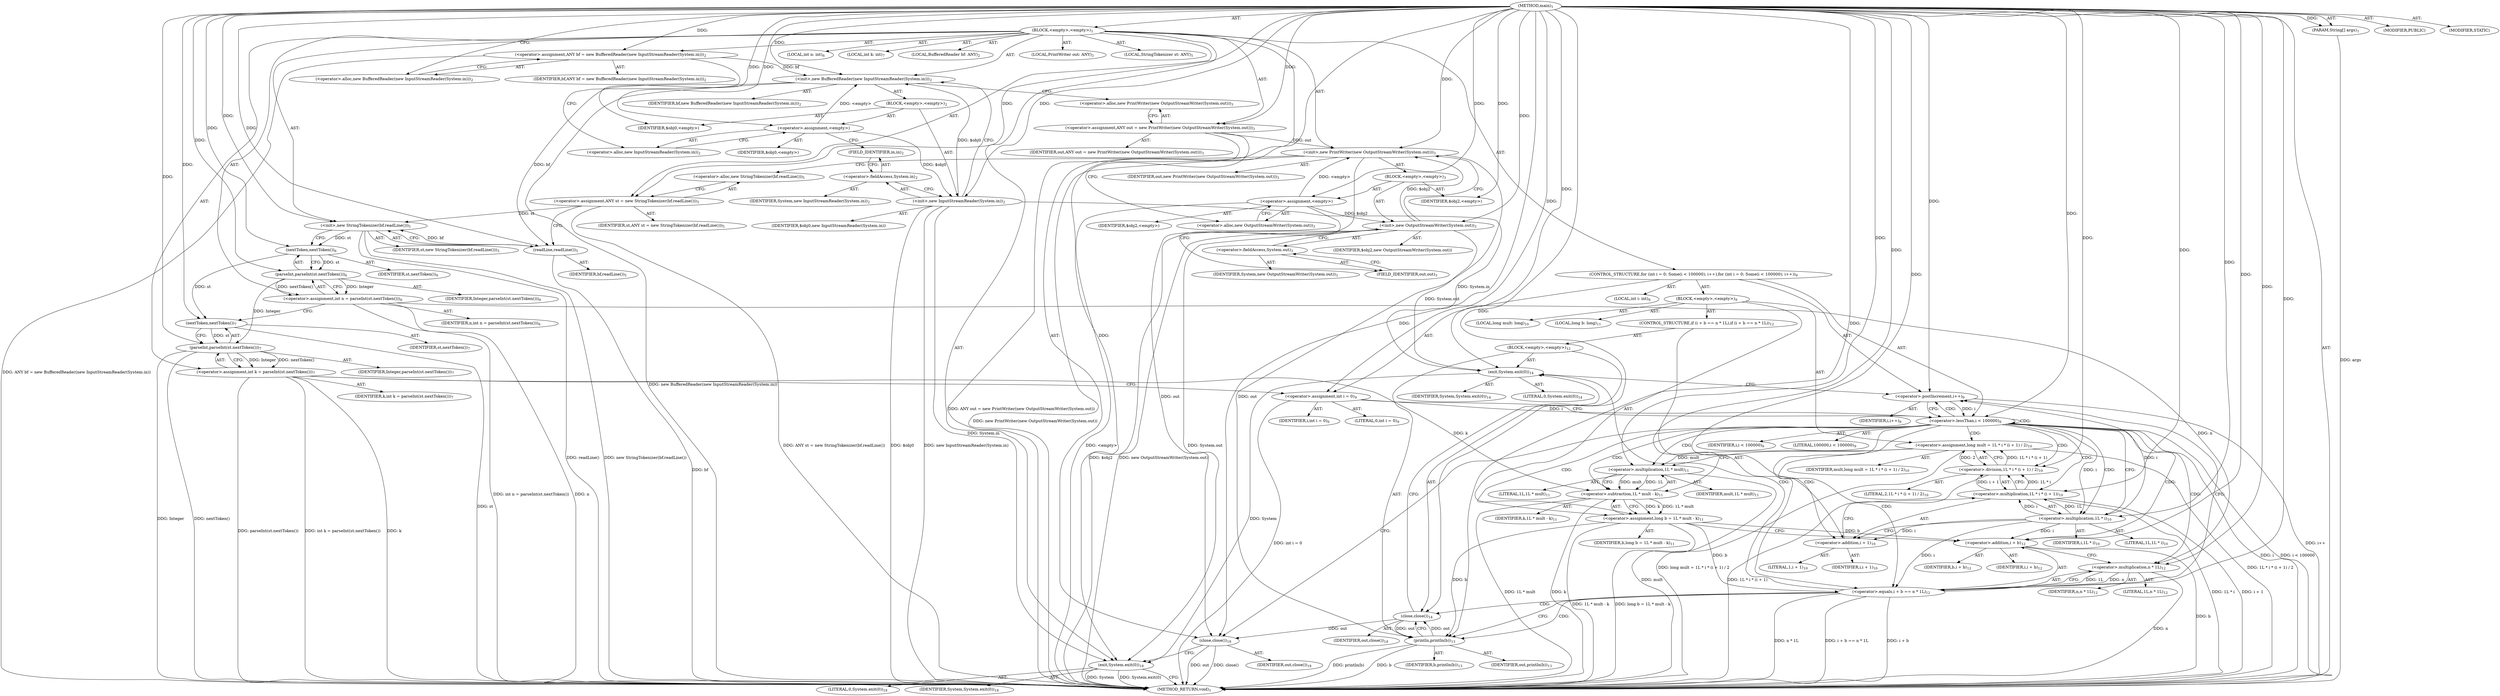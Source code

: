 digraph "main" {  
"23" [label = <(METHOD,main)<SUB>1</SUB>> ]
"24" [label = <(PARAM,String[] args)<SUB>1</SUB>> ]
"25" [label = <(BLOCK,&lt;empty&gt;,&lt;empty&gt;)<SUB>1</SUB>> ]
"4" [label = <(LOCAL,BufferedReader bf: ANY)<SUB>2</SUB>> ]
"26" [label = <(&lt;operator&gt;.assignment,ANY bf = new BufferedReader(new InputStreamReader(System.in)))<SUB>2</SUB>> ]
"27" [label = <(IDENTIFIER,bf,ANY bf = new BufferedReader(new InputStreamReader(System.in)))<SUB>2</SUB>> ]
"28" [label = <(&lt;operator&gt;.alloc,new BufferedReader(new InputStreamReader(System.in)))<SUB>2</SUB>> ]
"29" [label = <(&lt;init&gt;,new BufferedReader(new InputStreamReader(System.in)))<SUB>2</SUB>> ]
"3" [label = <(IDENTIFIER,bf,new BufferedReader(new InputStreamReader(System.in)))<SUB>2</SUB>> ]
"30" [label = <(BLOCK,&lt;empty&gt;,&lt;empty&gt;)<SUB>2</SUB>> ]
"31" [label = <(&lt;operator&gt;.assignment,&lt;empty&gt;)> ]
"32" [label = <(IDENTIFIER,$obj0,&lt;empty&gt;)> ]
"33" [label = <(&lt;operator&gt;.alloc,new InputStreamReader(System.in))<SUB>2</SUB>> ]
"34" [label = <(&lt;init&gt;,new InputStreamReader(System.in))<SUB>2</SUB>> ]
"35" [label = <(IDENTIFIER,$obj0,new InputStreamReader(System.in))> ]
"36" [label = <(&lt;operator&gt;.fieldAccess,System.in)<SUB>2</SUB>> ]
"37" [label = <(IDENTIFIER,System,new InputStreamReader(System.in))<SUB>2</SUB>> ]
"38" [label = <(FIELD_IDENTIFIER,in,in)<SUB>2</SUB>> ]
"39" [label = <(IDENTIFIER,$obj0,&lt;empty&gt;)> ]
"6" [label = <(LOCAL,PrintWriter out: ANY)<SUB>3</SUB>> ]
"40" [label = <(&lt;operator&gt;.assignment,ANY out = new PrintWriter(new OutputStreamWriter(System.out)))<SUB>3</SUB>> ]
"41" [label = <(IDENTIFIER,out,ANY out = new PrintWriter(new OutputStreamWriter(System.out)))<SUB>3</SUB>> ]
"42" [label = <(&lt;operator&gt;.alloc,new PrintWriter(new OutputStreamWriter(System.out)))<SUB>3</SUB>> ]
"43" [label = <(&lt;init&gt;,new PrintWriter(new OutputStreamWriter(System.out)))<SUB>3</SUB>> ]
"5" [label = <(IDENTIFIER,out,new PrintWriter(new OutputStreamWriter(System.out)))<SUB>3</SUB>> ]
"44" [label = <(BLOCK,&lt;empty&gt;,&lt;empty&gt;)<SUB>3</SUB>> ]
"45" [label = <(&lt;operator&gt;.assignment,&lt;empty&gt;)> ]
"46" [label = <(IDENTIFIER,$obj2,&lt;empty&gt;)> ]
"47" [label = <(&lt;operator&gt;.alloc,new OutputStreamWriter(System.out))<SUB>3</SUB>> ]
"48" [label = <(&lt;init&gt;,new OutputStreamWriter(System.out))<SUB>3</SUB>> ]
"49" [label = <(IDENTIFIER,$obj2,new OutputStreamWriter(System.out))> ]
"50" [label = <(&lt;operator&gt;.fieldAccess,System.out)<SUB>3</SUB>> ]
"51" [label = <(IDENTIFIER,System,new OutputStreamWriter(System.out))<SUB>3</SUB>> ]
"52" [label = <(FIELD_IDENTIFIER,out,out)<SUB>3</SUB>> ]
"53" [label = <(IDENTIFIER,$obj2,&lt;empty&gt;)> ]
"8" [label = <(LOCAL,StringTokenizer st: ANY)<SUB>5</SUB>> ]
"54" [label = <(&lt;operator&gt;.assignment,ANY st = new StringTokenizer(bf.readLine()))<SUB>5</SUB>> ]
"55" [label = <(IDENTIFIER,st,ANY st = new StringTokenizer(bf.readLine()))<SUB>5</SUB>> ]
"56" [label = <(&lt;operator&gt;.alloc,new StringTokenizer(bf.readLine()))<SUB>5</SUB>> ]
"57" [label = <(&lt;init&gt;,new StringTokenizer(bf.readLine()))<SUB>5</SUB>> ]
"7" [label = <(IDENTIFIER,st,new StringTokenizer(bf.readLine()))<SUB>5</SUB>> ]
"58" [label = <(readLine,readLine())<SUB>5</SUB>> ]
"59" [label = <(IDENTIFIER,bf,readLine())<SUB>5</SUB>> ]
"60" [label = <(LOCAL,int n: int)<SUB>6</SUB>> ]
"61" [label = <(&lt;operator&gt;.assignment,int n = parseInt(st.nextToken()))<SUB>6</SUB>> ]
"62" [label = <(IDENTIFIER,n,int n = parseInt(st.nextToken()))<SUB>6</SUB>> ]
"63" [label = <(parseInt,parseInt(st.nextToken()))<SUB>6</SUB>> ]
"64" [label = <(IDENTIFIER,Integer,parseInt(st.nextToken()))<SUB>6</SUB>> ]
"65" [label = <(nextToken,nextToken())<SUB>6</SUB>> ]
"66" [label = <(IDENTIFIER,st,nextToken())<SUB>6</SUB>> ]
"67" [label = <(LOCAL,int k: int)<SUB>7</SUB>> ]
"68" [label = <(&lt;operator&gt;.assignment,int k = parseInt(st.nextToken()))<SUB>7</SUB>> ]
"69" [label = <(IDENTIFIER,k,int k = parseInt(st.nextToken()))<SUB>7</SUB>> ]
"70" [label = <(parseInt,parseInt(st.nextToken()))<SUB>7</SUB>> ]
"71" [label = <(IDENTIFIER,Integer,parseInt(st.nextToken()))<SUB>7</SUB>> ]
"72" [label = <(nextToken,nextToken())<SUB>7</SUB>> ]
"73" [label = <(IDENTIFIER,st,nextToken())<SUB>7</SUB>> ]
"74" [label = <(CONTROL_STRUCTURE,for (int i = 0; Some(i &lt; 100000); i++),for (int i = 0; Some(i &lt; 100000); i++))<SUB>9</SUB>> ]
"75" [label = <(LOCAL,int i: int)<SUB>9</SUB>> ]
"76" [label = <(&lt;operator&gt;.assignment,int i = 0)<SUB>9</SUB>> ]
"77" [label = <(IDENTIFIER,i,int i = 0)<SUB>9</SUB>> ]
"78" [label = <(LITERAL,0,int i = 0)<SUB>9</SUB>> ]
"79" [label = <(&lt;operator&gt;.lessThan,i &lt; 100000)<SUB>9</SUB>> ]
"80" [label = <(IDENTIFIER,i,i &lt; 100000)<SUB>9</SUB>> ]
"81" [label = <(LITERAL,100000,i &lt; 100000)<SUB>9</SUB>> ]
"82" [label = <(&lt;operator&gt;.postIncrement,i++)<SUB>9</SUB>> ]
"83" [label = <(IDENTIFIER,i,i++)<SUB>9</SUB>> ]
"84" [label = <(BLOCK,&lt;empty&gt;,&lt;empty&gt;)<SUB>9</SUB>> ]
"85" [label = <(LOCAL,long mult: long)<SUB>10</SUB>> ]
"86" [label = <(&lt;operator&gt;.assignment,long mult = 1L * i * (i + 1) / 2)<SUB>10</SUB>> ]
"87" [label = <(IDENTIFIER,mult,long mult = 1L * i * (i + 1) / 2)<SUB>10</SUB>> ]
"88" [label = <(&lt;operator&gt;.division,1L * i * (i + 1) / 2)<SUB>10</SUB>> ]
"89" [label = <(&lt;operator&gt;.multiplication,1L * i * (i + 1))<SUB>10</SUB>> ]
"90" [label = <(&lt;operator&gt;.multiplication,1L * i)<SUB>10</SUB>> ]
"91" [label = <(LITERAL,1L,1L * i)<SUB>10</SUB>> ]
"92" [label = <(IDENTIFIER,i,1L * i)<SUB>10</SUB>> ]
"93" [label = <(&lt;operator&gt;.addition,i + 1)<SUB>10</SUB>> ]
"94" [label = <(IDENTIFIER,i,i + 1)<SUB>10</SUB>> ]
"95" [label = <(LITERAL,1,i + 1)<SUB>10</SUB>> ]
"96" [label = <(LITERAL,2,1L * i * (i + 1) / 2)<SUB>10</SUB>> ]
"97" [label = <(LOCAL,long b: long)<SUB>11</SUB>> ]
"98" [label = <(&lt;operator&gt;.assignment,long b = 1L * mult - k)<SUB>11</SUB>> ]
"99" [label = <(IDENTIFIER,b,long b = 1L * mult - k)<SUB>11</SUB>> ]
"100" [label = <(&lt;operator&gt;.subtraction,1L * mult - k)<SUB>11</SUB>> ]
"101" [label = <(&lt;operator&gt;.multiplication,1L * mult)<SUB>11</SUB>> ]
"102" [label = <(LITERAL,1L,1L * mult)<SUB>11</SUB>> ]
"103" [label = <(IDENTIFIER,mult,1L * mult)<SUB>11</SUB>> ]
"104" [label = <(IDENTIFIER,k,1L * mult - k)<SUB>11</SUB>> ]
"105" [label = <(CONTROL_STRUCTURE,if (i + b == n * 1L),if (i + b == n * 1L))<SUB>12</SUB>> ]
"106" [label = <(&lt;operator&gt;.equals,i + b == n * 1L)<SUB>12</SUB>> ]
"107" [label = <(&lt;operator&gt;.addition,i + b)<SUB>12</SUB>> ]
"108" [label = <(IDENTIFIER,i,i + b)<SUB>12</SUB>> ]
"109" [label = <(IDENTIFIER,b,i + b)<SUB>12</SUB>> ]
"110" [label = <(&lt;operator&gt;.multiplication,n * 1L)<SUB>12</SUB>> ]
"111" [label = <(IDENTIFIER,n,n * 1L)<SUB>12</SUB>> ]
"112" [label = <(LITERAL,1L,n * 1L)<SUB>12</SUB>> ]
"113" [label = <(BLOCK,&lt;empty&gt;,&lt;empty&gt;)<SUB>12</SUB>> ]
"114" [label = <(println,println(b))<SUB>13</SUB>> ]
"115" [label = <(IDENTIFIER,out,println(b))<SUB>13</SUB>> ]
"116" [label = <(IDENTIFIER,b,println(b))<SUB>13</SUB>> ]
"117" [label = <(close,close())<SUB>14</SUB>> ]
"118" [label = <(IDENTIFIER,out,close())<SUB>14</SUB>> ]
"119" [label = <(exit,System.exit(0))<SUB>14</SUB>> ]
"120" [label = <(IDENTIFIER,System,System.exit(0))<SUB>14</SUB>> ]
"121" [label = <(LITERAL,0,System.exit(0))<SUB>14</SUB>> ]
"122" [label = <(close,close())<SUB>18</SUB>> ]
"123" [label = <(IDENTIFIER,out,close())<SUB>18</SUB>> ]
"124" [label = <(exit,System.exit(0))<SUB>18</SUB>> ]
"125" [label = <(IDENTIFIER,System,System.exit(0))<SUB>18</SUB>> ]
"126" [label = <(LITERAL,0,System.exit(0))<SUB>18</SUB>> ]
"127" [label = <(MODIFIER,PUBLIC)> ]
"128" [label = <(MODIFIER,STATIC)> ]
"129" [label = <(METHOD_RETURN,void)<SUB>1</SUB>> ]
  "23" -> "24"  [ label = "AST: "] 
  "23" -> "25"  [ label = "AST: "] 
  "23" -> "127"  [ label = "AST: "] 
  "23" -> "128"  [ label = "AST: "] 
  "23" -> "129"  [ label = "AST: "] 
  "25" -> "4"  [ label = "AST: "] 
  "25" -> "26"  [ label = "AST: "] 
  "25" -> "29"  [ label = "AST: "] 
  "25" -> "6"  [ label = "AST: "] 
  "25" -> "40"  [ label = "AST: "] 
  "25" -> "43"  [ label = "AST: "] 
  "25" -> "8"  [ label = "AST: "] 
  "25" -> "54"  [ label = "AST: "] 
  "25" -> "57"  [ label = "AST: "] 
  "25" -> "60"  [ label = "AST: "] 
  "25" -> "61"  [ label = "AST: "] 
  "25" -> "67"  [ label = "AST: "] 
  "25" -> "68"  [ label = "AST: "] 
  "25" -> "74"  [ label = "AST: "] 
  "25" -> "122"  [ label = "AST: "] 
  "25" -> "124"  [ label = "AST: "] 
  "26" -> "27"  [ label = "AST: "] 
  "26" -> "28"  [ label = "AST: "] 
  "29" -> "3"  [ label = "AST: "] 
  "29" -> "30"  [ label = "AST: "] 
  "30" -> "31"  [ label = "AST: "] 
  "30" -> "34"  [ label = "AST: "] 
  "30" -> "39"  [ label = "AST: "] 
  "31" -> "32"  [ label = "AST: "] 
  "31" -> "33"  [ label = "AST: "] 
  "34" -> "35"  [ label = "AST: "] 
  "34" -> "36"  [ label = "AST: "] 
  "36" -> "37"  [ label = "AST: "] 
  "36" -> "38"  [ label = "AST: "] 
  "40" -> "41"  [ label = "AST: "] 
  "40" -> "42"  [ label = "AST: "] 
  "43" -> "5"  [ label = "AST: "] 
  "43" -> "44"  [ label = "AST: "] 
  "44" -> "45"  [ label = "AST: "] 
  "44" -> "48"  [ label = "AST: "] 
  "44" -> "53"  [ label = "AST: "] 
  "45" -> "46"  [ label = "AST: "] 
  "45" -> "47"  [ label = "AST: "] 
  "48" -> "49"  [ label = "AST: "] 
  "48" -> "50"  [ label = "AST: "] 
  "50" -> "51"  [ label = "AST: "] 
  "50" -> "52"  [ label = "AST: "] 
  "54" -> "55"  [ label = "AST: "] 
  "54" -> "56"  [ label = "AST: "] 
  "57" -> "7"  [ label = "AST: "] 
  "57" -> "58"  [ label = "AST: "] 
  "58" -> "59"  [ label = "AST: "] 
  "61" -> "62"  [ label = "AST: "] 
  "61" -> "63"  [ label = "AST: "] 
  "63" -> "64"  [ label = "AST: "] 
  "63" -> "65"  [ label = "AST: "] 
  "65" -> "66"  [ label = "AST: "] 
  "68" -> "69"  [ label = "AST: "] 
  "68" -> "70"  [ label = "AST: "] 
  "70" -> "71"  [ label = "AST: "] 
  "70" -> "72"  [ label = "AST: "] 
  "72" -> "73"  [ label = "AST: "] 
  "74" -> "75"  [ label = "AST: "] 
  "74" -> "76"  [ label = "AST: "] 
  "74" -> "79"  [ label = "AST: "] 
  "74" -> "82"  [ label = "AST: "] 
  "74" -> "84"  [ label = "AST: "] 
  "76" -> "77"  [ label = "AST: "] 
  "76" -> "78"  [ label = "AST: "] 
  "79" -> "80"  [ label = "AST: "] 
  "79" -> "81"  [ label = "AST: "] 
  "82" -> "83"  [ label = "AST: "] 
  "84" -> "85"  [ label = "AST: "] 
  "84" -> "86"  [ label = "AST: "] 
  "84" -> "97"  [ label = "AST: "] 
  "84" -> "98"  [ label = "AST: "] 
  "84" -> "105"  [ label = "AST: "] 
  "86" -> "87"  [ label = "AST: "] 
  "86" -> "88"  [ label = "AST: "] 
  "88" -> "89"  [ label = "AST: "] 
  "88" -> "96"  [ label = "AST: "] 
  "89" -> "90"  [ label = "AST: "] 
  "89" -> "93"  [ label = "AST: "] 
  "90" -> "91"  [ label = "AST: "] 
  "90" -> "92"  [ label = "AST: "] 
  "93" -> "94"  [ label = "AST: "] 
  "93" -> "95"  [ label = "AST: "] 
  "98" -> "99"  [ label = "AST: "] 
  "98" -> "100"  [ label = "AST: "] 
  "100" -> "101"  [ label = "AST: "] 
  "100" -> "104"  [ label = "AST: "] 
  "101" -> "102"  [ label = "AST: "] 
  "101" -> "103"  [ label = "AST: "] 
  "105" -> "106"  [ label = "AST: "] 
  "105" -> "113"  [ label = "AST: "] 
  "106" -> "107"  [ label = "AST: "] 
  "106" -> "110"  [ label = "AST: "] 
  "107" -> "108"  [ label = "AST: "] 
  "107" -> "109"  [ label = "AST: "] 
  "110" -> "111"  [ label = "AST: "] 
  "110" -> "112"  [ label = "AST: "] 
  "113" -> "114"  [ label = "AST: "] 
  "113" -> "117"  [ label = "AST: "] 
  "113" -> "119"  [ label = "AST: "] 
  "114" -> "115"  [ label = "AST: "] 
  "114" -> "116"  [ label = "AST: "] 
  "117" -> "118"  [ label = "AST: "] 
  "119" -> "120"  [ label = "AST: "] 
  "119" -> "121"  [ label = "AST: "] 
  "122" -> "123"  [ label = "AST: "] 
  "124" -> "125"  [ label = "AST: "] 
  "124" -> "126"  [ label = "AST: "] 
  "26" -> "33"  [ label = "CFG: "] 
  "29" -> "42"  [ label = "CFG: "] 
  "40" -> "47"  [ label = "CFG: "] 
  "43" -> "56"  [ label = "CFG: "] 
  "54" -> "58"  [ label = "CFG: "] 
  "57" -> "65"  [ label = "CFG: "] 
  "61" -> "72"  [ label = "CFG: "] 
  "68" -> "76"  [ label = "CFG: "] 
  "122" -> "124"  [ label = "CFG: "] 
  "124" -> "129"  [ label = "CFG: "] 
  "28" -> "26"  [ label = "CFG: "] 
  "42" -> "40"  [ label = "CFG: "] 
  "56" -> "54"  [ label = "CFG: "] 
  "58" -> "57"  [ label = "CFG: "] 
  "63" -> "61"  [ label = "CFG: "] 
  "70" -> "68"  [ label = "CFG: "] 
  "76" -> "79"  [ label = "CFG: "] 
  "79" -> "90"  [ label = "CFG: "] 
  "79" -> "122"  [ label = "CFG: "] 
  "82" -> "79"  [ label = "CFG: "] 
  "31" -> "38"  [ label = "CFG: "] 
  "34" -> "29"  [ label = "CFG: "] 
  "45" -> "52"  [ label = "CFG: "] 
  "48" -> "43"  [ label = "CFG: "] 
  "65" -> "63"  [ label = "CFG: "] 
  "72" -> "70"  [ label = "CFG: "] 
  "86" -> "101"  [ label = "CFG: "] 
  "98" -> "107"  [ label = "CFG: "] 
  "33" -> "31"  [ label = "CFG: "] 
  "36" -> "34"  [ label = "CFG: "] 
  "47" -> "45"  [ label = "CFG: "] 
  "50" -> "48"  [ label = "CFG: "] 
  "88" -> "86"  [ label = "CFG: "] 
  "100" -> "98"  [ label = "CFG: "] 
  "106" -> "114"  [ label = "CFG: "] 
  "106" -> "82"  [ label = "CFG: "] 
  "38" -> "36"  [ label = "CFG: "] 
  "52" -> "50"  [ label = "CFG: "] 
  "89" -> "88"  [ label = "CFG: "] 
  "101" -> "100"  [ label = "CFG: "] 
  "107" -> "110"  [ label = "CFG: "] 
  "110" -> "106"  [ label = "CFG: "] 
  "114" -> "117"  [ label = "CFG: "] 
  "117" -> "119"  [ label = "CFG: "] 
  "119" -> "82"  [ label = "CFG: "] 
  "90" -> "93"  [ label = "CFG: "] 
  "93" -> "89"  [ label = "CFG: "] 
  "23" -> "28"  [ label = "CFG: "] 
  "24" -> "129"  [ label = "DDG: args"] 
  "26" -> "129"  [ label = "DDG: ANY bf = new BufferedReader(new InputStreamReader(System.in))"] 
  "34" -> "129"  [ label = "DDG: $obj0"] 
  "34" -> "129"  [ label = "DDG: new InputStreamReader(System.in)"] 
  "29" -> "129"  [ label = "DDG: new BufferedReader(new InputStreamReader(System.in))"] 
  "40" -> "129"  [ label = "DDG: ANY out = new PrintWriter(new OutputStreamWriter(System.out))"] 
  "45" -> "129"  [ label = "DDG: &lt;empty&gt;"] 
  "48" -> "129"  [ label = "DDG: $obj2"] 
  "48" -> "129"  [ label = "DDG: new OutputStreamWriter(System.out)"] 
  "43" -> "129"  [ label = "DDG: new PrintWriter(new OutputStreamWriter(System.out))"] 
  "54" -> "129"  [ label = "DDG: ANY st = new StringTokenizer(bf.readLine())"] 
  "58" -> "129"  [ label = "DDG: bf"] 
  "57" -> "129"  [ label = "DDG: readLine()"] 
  "57" -> "129"  [ label = "DDG: new StringTokenizer(bf.readLine())"] 
  "61" -> "129"  [ label = "DDG: n"] 
  "61" -> "129"  [ label = "DDG: int n = parseInt(st.nextToken())"] 
  "68" -> "129"  [ label = "DDG: k"] 
  "70" -> "129"  [ label = "DDG: Integer"] 
  "72" -> "129"  [ label = "DDG: st"] 
  "70" -> "129"  [ label = "DDG: nextToken()"] 
  "68" -> "129"  [ label = "DDG: parseInt(st.nextToken())"] 
  "68" -> "129"  [ label = "DDG: int k = parseInt(st.nextToken())"] 
  "76" -> "129"  [ label = "DDG: int i = 0"] 
  "79" -> "129"  [ label = "DDG: i"] 
  "79" -> "129"  [ label = "DDG: i &lt; 100000"] 
  "122" -> "129"  [ label = "DDG: out"] 
  "122" -> "129"  [ label = "DDG: close()"] 
  "124" -> "129"  [ label = "DDG: System"] 
  "124" -> "129"  [ label = "DDG: System.exit(0)"] 
  "89" -> "129"  [ label = "DDG: 1L * i"] 
  "89" -> "129"  [ label = "DDG: i + 1"] 
  "88" -> "129"  [ label = "DDG: 1L * i * (i + 1)"] 
  "86" -> "129"  [ label = "DDG: 1L * i * (i + 1) / 2"] 
  "86" -> "129"  [ label = "DDG: long mult = 1L * i * (i + 1) / 2"] 
  "101" -> "129"  [ label = "DDG: mult"] 
  "100" -> "129"  [ label = "DDG: 1L * mult"] 
  "100" -> "129"  [ label = "DDG: k"] 
  "98" -> "129"  [ label = "DDG: 1L * mult - k"] 
  "98" -> "129"  [ label = "DDG: long b = 1L * mult - k"] 
  "107" -> "129"  [ label = "DDG: b"] 
  "106" -> "129"  [ label = "DDG: i + b"] 
  "110" -> "129"  [ label = "DDG: n"] 
  "106" -> "129"  [ label = "DDG: n * 1L"] 
  "106" -> "129"  [ label = "DDG: i + b == n * 1L"] 
  "114" -> "129"  [ label = "DDG: b"] 
  "114" -> "129"  [ label = "DDG: println(b)"] 
  "82" -> "129"  [ label = "DDG: i++"] 
  "23" -> "24"  [ label = "DDG: "] 
  "23" -> "26"  [ label = "DDG: "] 
  "23" -> "40"  [ label = "DDG: "] 
  "23" -> "54"  [ label = "DDG: "] 
  "63" -> "61"  [ label = "DDG: Integer"] 
  "63" -> "61"  [ label = "DDG: nextToken()"] 
  "70" -> "68"  [ label = "DDG: Integer"] 
  "70" -> "68"  [ label = "DDG: nextToken()"] 
  "26" -> "29"  [ label = "DDG: bf"] 
  "23" -> "29"  [ label = "DDG: "] 
  "31" -> "29"  [ label = "DDG: &lt;empty&gt;"] 
  "34" -> "29"  [ label = "DDG: $obj0"] 
  "40" -> "43"  [ label = "DDG: out"] 
  "23" -> "43"  [ label = "DDG: "] 
  "45" -> "43"  [ label = "DDG: &lt;empty&gt;"] 
  "48" -> "43"  [ label = "DDG: $obj2"] 
  "54" -> "57"  [ label = "DDG: st"] 
  "23" -> "57"  [ label = "DDG: "] 
  "58" -> "57"  [ label = "DDG: bf"] 
  "23" -> "76"  [ label = "DDG: "] 
  "43" -> "122"  [ label = "DDG: out"] 
  "117" -> "122"  [ label = "DDG: out"] 
  "23" -> "122"  [ label = "DDG: "] 
  "34" -> "124"  [ label = "DDG: System.in"] 
  "48" -> "124"  [ label = "DDG: System.out"] 
  "119" -> "124"  [ label = "DDG: System"] 
  "23" -> "124"  [ label = "DDG: "] 
  "23" -> "31"  [ label = "DDG: "] 
  "23" -> "39"  [ label = "DDG: "] 
  "23" -> "45"  [ label = "DDG: "] 
  "23" -> "53"  [ label = "DDG: "] 
  "29" -> "58"  [ label = "DDG: bf"] 
  "23" -> "58"  [ label = "DDG: "] 
  "23" -> "63"  [ label = "DDG: "] 
  "65" -> "63"  [ label = "DDG: st"] 
  "63" -> "70"  [ label = "DDG: Integer"] 
  "23" -> "70"  [ label = "DDG: "] 
  "72" -> "70"  [ label = "DDG: st"] 
  "76" -> "79"  [ label = "DDG: i"] 
  "82" -> "79"  [ label = "DDG: i"] 
  "23" -> "79"  [ label = "DDG: "] 
  "23" -> "82"  [ label = "DDG: "] 
  "90" -> "82"  [ label = "DDG: i"] 
  "88" -> "86"  [ label = "DDG: 1L * i * (i + 1)"] 
  "88" -> "86"  [ label = "DDG: 2"] 
  "100" -> "98"  [ label = "DDG: 1L * mult"] 
  "100" -> "98"  [ label = "DDG: k"] 
  "31" -> "34"  [ label = "DDG: $obj0"] 
  "23" -> "34"  [ label = "DDG: "] 
  "45" -> "48"  [ label = "DDG: $obj2"] 
  "23" -> "48"  [ label = "DDG: "] 
  "57" -> "65"  [ label = "DDG: st"] 
  "23" -> "65"  [ label = "DDG: "] 
  "65" -> "72"  [ label = "DDG: st"] 
  "23" -> "72"  [ label = "DDG: "] 
  "89" -> "88"  [ label = "DDG: 1L * i"] 
  "89" -> "88"  [ label = "DDG: i + 1"] 
  "23" -> "88"  [ label = "DDG: "] 
  "101" -> "100"  [ label = "DDG: 1L"] 
  "101" -> "100"  [ label = "DDG: mult"] 
  "68" -> "100"  [ label = "DDG: k"] 
  "23" -> "100"  [ label = "DDG: "] 
  "23" -> "106"  [ label = "DDG: "] 
  "90" -> "106"  [ label = "DDG: i"] 
  "98" -> "106"  [ label = "DDG: b"] 
  "110" -> "106"  [ label = "DDG: n"] 
  "110" -> "106"  [ label = "DDG: 1L"] 
  "90" -> "89"  [ label = "DDG: 1L"] 
  "90" -> "89"  [ label = "DDG: i"] 
  "23" -> "89"  [ label = "DDG: "] 
  "23" -> "101"  [ label = "DDG: "] 
  "86" -> "101"  [ label = "DDG: mult"] 
  "23" -> "107"  [ label = "DDG: "] 
  "90" -> "107"  [ label = "DDG: i"] 
  "98" -> "107"  [ label = "DDG: b"] 
  "61" -> "110"  [ label = "DDG: n"] 
  "23" -> "110"  [ label = "DDG: "] 
  "43" -> "114"  [ label = "DDG: out"] 
  "117" -> "114"  [ label = "DDG: out"] 
  "23" -> "114"  [ label = "DDG: "] 
  "98" -> "114"  [ label = "DDG: b"] 
  "114" -> "117"  [ label = "DDG: out"] 
  "23" -> "117"  [ label = "DDG: "] 
  "34" -> "119"  [ label = "DDG: System.in"] 
  "48" -> "119"  [ label = "DDG: System.out"] 
  "23" -> "119"  [ label = "DDG: "] 
  "23" -> "90"  [ label = "DDG: "] 
  "79" -> "90"  [ label = "DDG: i"] 
  "90" -> "93"  [ label = "DDG: i"] 
  "23" -> "93"  [ label = "DDG: "] 
  "79" -> "107"  [ label = "CDG: "] 
  "79" -> "89"  [ label = "CDG: "] 
  "79" -> "98"  [ label = "CDG: "] 
  "79" -> "100"  [ label = "CDG: "] 
  "79" -> "88"  [ label = "CDG: "] 
  "79" -> "110"  [ label = "CDG: "] 
  "79" -> "106"  [ label = "CDG: "] 
  "79" -> "82"  [ label = "CDG: "] 
  "79" -> "93"  [ label = "CDG: "] 
  "79" -> "101"  [ label = "CDG: "] 
  "79" -> "90"  [ label = "CDG: "] 
  "79" -> "79"  [ label = "CDG: "] 
  "79" -> "86"  [ label = "CDG: "] 
  "106" -> "114"  [ label = "CDG: "] 
  "106" -> "119"  [ label = "CDG: "] 
  "106" -> "117"  [ label = "CDG: "] 
}
